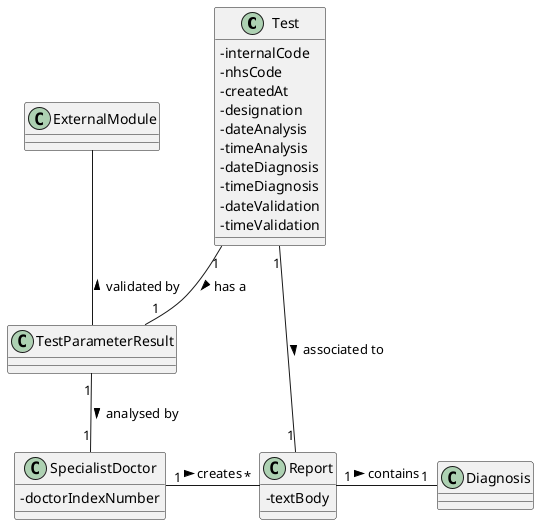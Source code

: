 @startuml

skinparam classAttributeIconSize 0

class Test {
-internalCode
-nhsCode
-createdAt
-designation
-dateAnalysis
-timeAnalysis
-dateDiagnosis
-timeDiagnosis
-dateValidation
-timeValidation
}

class SpecialistDoctor {
-doctorIndexNumber
}

class Diagnosis

class Report {
-textBody
}

Test "1"-down-"1" TestParameterResult: has a >
Test "1"-"1" Report: associated to >
Report "1"-"1" Diagnosis: contains >
TestParameterResult "1"-down-"1" SpecialistDoctor: analysed by >
SpecialistDoctor "1"-right-"*" Report: creates >
TestParameterResult -up- ExternalModule: validated by >

@enduml